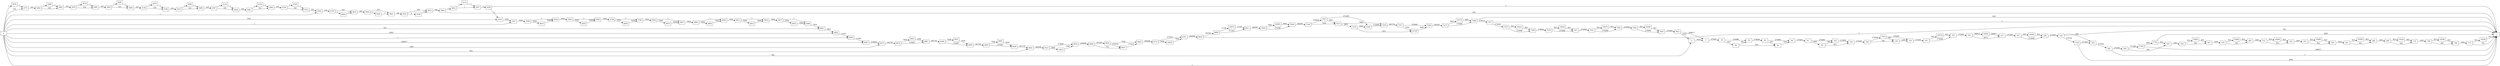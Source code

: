 digraph {
	graph [rankdir=LR]
	node [shape=rectangle]
	2 -> 3 [label=6674]
	3 -> 18 [label=275491]
	18 -> 30 [label=1405]
	18 -> 39 [label=274086]
	30 -> 39 [label=582]
	30 -> 60 [label=823]
	39 -> 48 [label=274668]
	48 -> 60 [label=582]
	48 -> 69 [label=274086]
	60 -> 69 [label=1405]
	69 -> 81 [label=275491]
	81 -> 84 [label=1405]
	81 -> 102 [label=274086]
	84 -> 102 [label=582]
	84 -> 105 [label=823]
	102 -> 105 [label=274668]
	105 -> 108 [label=275491]
	108 -> 129 [label=582]
	108 -> 7703 [label=274909]
	129 -> 132 [label=1405]
	132 -> 141 [label=275491]
	141 -> 162 [label=274668]
	141 -> 10376 [label=823]
	162 -> 190 [label=275491]
	190 -> 211 [label=6674]
	190 -> 10596 [label=268817]
	211 -> 237 [label=275491]
	237 -> 258 [label=274668]
	237 -> 10396 [label=823]
	258 -> 342 [label=275491]
	342 -> 7724 [label=274144]
	342 -> 1 [label=765]
	342 -> 363 [label=582]
	363 -> 381 [label=272063]
	381 -> 1 [label=1]
	381 -> 402 [label=272062]
	402 -> 423 [label=582]
	402 -> 7749 [label=271480]
	423 -> 426 [label=1405]
	426 -> 447 [label=582]
	426 -> 10424 [label=823]
	447 -> 470 [label=1405]
	470 -> 493 [label=582]
	470 -> 10446 [label=823]
	493 -> 512 [label=1405]
	512 -> 533 [label=582]
	512 -> 10466 [label=823]
	533 -> 572 [label=1405]
	572 -> 593 [label=582]
	572 -> 10486 [label=823]
	593 -> 647 [label=1405]
	647 -> 668 [label=582]
	647 -> 10506 [label=823]
	668 -> 689 [label=1405]
	689 -> 710 [label=582]
	689 -> 10526 [label=823]
	710 -> 748 [label=1405]
	748 -> 769 [label=582]
	748 -> 10546 [label=823]
	769 -> 773 [label=1405]
	773 -> 1 [label=582]
	773 -> 10556 [label=823]
	2775 -> 2842 [label=325]
	2842 -> 2863 [label=324]
	2842 -> 3996 [label=1]
	2863 -> 2874 [label=325]
	2874 -> 2895 [label=324]
	2874 -> 4016 [label=1]
	2895 -> 3000 [label=325]
	3000 -> 3030 [label=324]
	3000 -> 4045 [label=1]
	3030 -> 3156 [label=325]
	3156 -> 3186 [label=324]
	3156 -> 4074 [label=1]
	3186 -> 3474 [label=325]
	3474 -> 3495 [label=324]
	3474 -> 4094 [label=1]
	3495 -> 3507 [label=325]
	3507 -> 3528 [label=324]
	3507 -> 4114 [label=1]
	3528 -> 3561 [label=325]
	3561 -> 3582 [label=324]
	3561 -> 4134 [label=1]
	3582 -> 3729 [label=325]
	3729 -> 3761 [label=324]
	3729 -> 4165 [label=1]
	3761 -> 3784 [label=325]
	3784 -> 3797 [label=326]
	3797 -> 3818 [label=325]
	3797 -> 4998 [label=1]
	3818 -> 3854 [label=326]
	3854 -> 3897 [label=325]
	3854 -> 5040 [label=1]
	3897 -> 3918 [label=326]
	3918 -> 3953 [label=324]
	3918 -> 4199 [label=2]
	3953 -> 3963 [label=326]
	3963 -> 1 [label=324]
	3963 -> 4222 [label=2]
	3976 -> 2775 [label=1]
	3996 -> 2863 [label=1]
	4016 -> 2895 [label=1]
	4045 -> 3030 [label=1]
	4074 -> 3186 [label=1]
	4094 -> 3495 [label=1]
	4114 -> 3528 [label=1]
	4134 -> 3582 [label=1]
	4165 -> 3761 [label=1]
	4199 -> 3953 [label=2]
	4222 -> 4297 [label=1]
	4222 -> 5115 [label=1]
	4297 -> 4298 [label=2]
	4298 -> 1 [label=1]
	4298 -> 5318 [label=1]
	4998 -> 3818 [label=1]
	5040 -> 3897 [label=1]
	5115 -> 4297 [label=1]
	5318 -> 5337 [label=7658]
	5337 -> 5509 [label=7659]
	5509 -> 5549 [label=1]
	5509 -> 9815 [label=7658]
	5549 -> 5569 [label=7659]
	5569 -> 5590 [label=1]
	5569 -> 9835 [label=7658]
	5590 -> 5728 [label=7659]
	5728 -> 5749 [label=1]
	5728 -> 9855 [label=7658]
	5749 -> 5836 [label=7659]
	5836 -> 5857 [label=1]
	5836 -> 9875 [label=7658]
	5857 -> 5884 [label=7659]
	5884 -> 5905 [label=1]
	5884 -> 9895 [label=7658]
	5905 -> 5911 [label=7659]
	5911 -> 5932 [label=1]
	5911 -> 9915 [label=7658]
	5932 -> 5977 [label=7659]
	5977 -> 5998 [label=1]
	5977 -> 9935 [label=7658]
	5998 -> 6001 [label=7659]
	6001 -> 6002 [label=8424]
	6002 -> 6040 [label=11087]
	6040 -> 6067 [label=11088]
	6067 -> 6073 [label=279905]
	6073 -> 6076 [label=281745]
	6076 -> 6097 [label=274087]
	6076 -> 9955 [label=7658]
	6097 -> 6348 [label=281745]
	6348 -> 6369 [label=274087]
	6348 -> 9975 [label=7658]
	6369 -> 6405 [label=281745]
	6405 -> 6426 [label=274087]
	6405 -> 9995 [label=7658]
	6426 -> 6442 [label=281745]
	6442 -> 6513 [label=282568]
	6513 -> 6534 [label=274087]
	6513 -> 10015 [label=8481]
	6534 -> 6606 [label=282568]
	6606 -> 6624 [label=281803]
	6606 -> 6627 [label=765]
	6624 -> 6627 [label=274145]
	6624 -> 6645 [label=7658]
	6627 -> 6645 [label=274910]
	6645 -> 6770 [label=282568]
	6770 -> 6791 [label=274910]
	6770 -> 10055 [label=7658]
	6791 -> 6816 [label=282568]
	6816 -> 1 [label=1]
	6816 -> 6890 [label=282567]
	6890 -> 6911 [label=271423]
	6890 -> 10075 [label=11144]
	6911 -> 7009 [label=282567]
	7009 -> 7030 [label=274086]
	7009 -> 10095 [label=8481]
	7030 -> 7192 [label=282567]
	7192 -> 7207 [label=274909]
	7192 -> 7213 [label=7658]
	7207 -> 7213 [label=2663]
	7207 -> 7228 [label=272246]
	7213 -> 7219 [label=2663]
	7213 -> 7234 [label=7658]
	7219 -> 7228 [label=1840]
	7219 -> 10138 [label=823]
	7228 -> 7234 [label=274086]
	7234 -> 7237 [label=281744]
	7237 -> 7258 [label=274086]
	7237 -> 10138 [label=7658]
	7258 -> 7277 [label=282567]
	7277 -> 7298 [label=274086]
	7277 -> 10175 [label=8481]
	7298 -> 1 [label=7657]
	7298 -> 7317 [label=274910]
	7317 -> 1 [label=1]
	7317 -> 7375 [label=274909]
	7375 -> 7396 [label=274086]
	7375 -> 10215 [label=823]
	7396 -> 7435 [label=274909]
	7435 -> 7471 [label=274086]
	7435 -> 10250 [label=823]
	7471 -> 7531 [label=274909]
	7531 -> 7552 [label=274086]
	7531 -> 10270 [label=823]
	7552 -> 7582 [label=274909]
	7582 -> 7603 [label=274086]
	7582 -> 10290 [label=823]
	7603 -> 7621 [label=274909]
	7621 -> 2 [label=6092]
	7621 -> 3 [label=268817]
	7703 -> 132 [label=274086]
	7703 -> 129 [label=823]
	7724 -> 1 [label=2663]
	7724 -> 363 [label=271481]
	7749 -> 1 [label=268817]
	7749 -> 7755 [label=2663]
	7755 -> 1 [label=1840]
	7755 -> 423 [label=823]
	9815 -> 5549 [label=7658]
	9835 -> 5590 [label=7658]
	9855 -> 5749 [label=7658]
	9875 -> 5857 [label=7658]
	9895 -> 5905 [label=7658]
	9915 -> 5932 [label=7658]
	9935 -> 5998 [label=7658]
	9955 -> 6097 [label=7658]
	9975 -> 6369 [label=7658]
	9995 -> 6426 [label=7658]
	10015 -> 6534 [label=8481]
	10055 -> 6791 [label=7658]
	10075 -> 6911 [label=11144]
	10095 -> 7030 [label=8481]
	10138 -> 7258 [label=8481]
	10175 -> 7298 [label=8481]
	10215 -> 7396 [label=823]
	10250 -> 7471 [label=823]
	10270 -> 7552 [label=823]
	10290 -> 7603 [label=823]
	10376 -> 162 [label=823]
	10396 -> 258 [label=823]
	10424 -> 447 [label=823]
	10446 -> 493 [label=823]
	10466 -> 533 [label=823]
	10486 -> 593 [label=823]
	10506 -> 668 [label=823]
	10526 -> 710 [label=823]
	10546 -> 769 [label=823]
	10556 -> 1 [label=823]
	10596 -> 211 [label=268817]
	0 -> 2 [label=582]
	0 -> 3784 [label=1]
	0 -> 6073 [label=1840]
	0 -> 6040 [label=1]
	0 -> 6001 [label=765]
	0 -> 5318 [label=7657]
	0 -> 6442 [label=823]
	0 -> 5337 [label=1]
	0 -> 6067 [label=268817]
	0 -> 6002 [label=2663]
	0 -> 2775 [label=324]
	0 -> 3976 [label=1]
	0 -> 1 [label=1]
}
